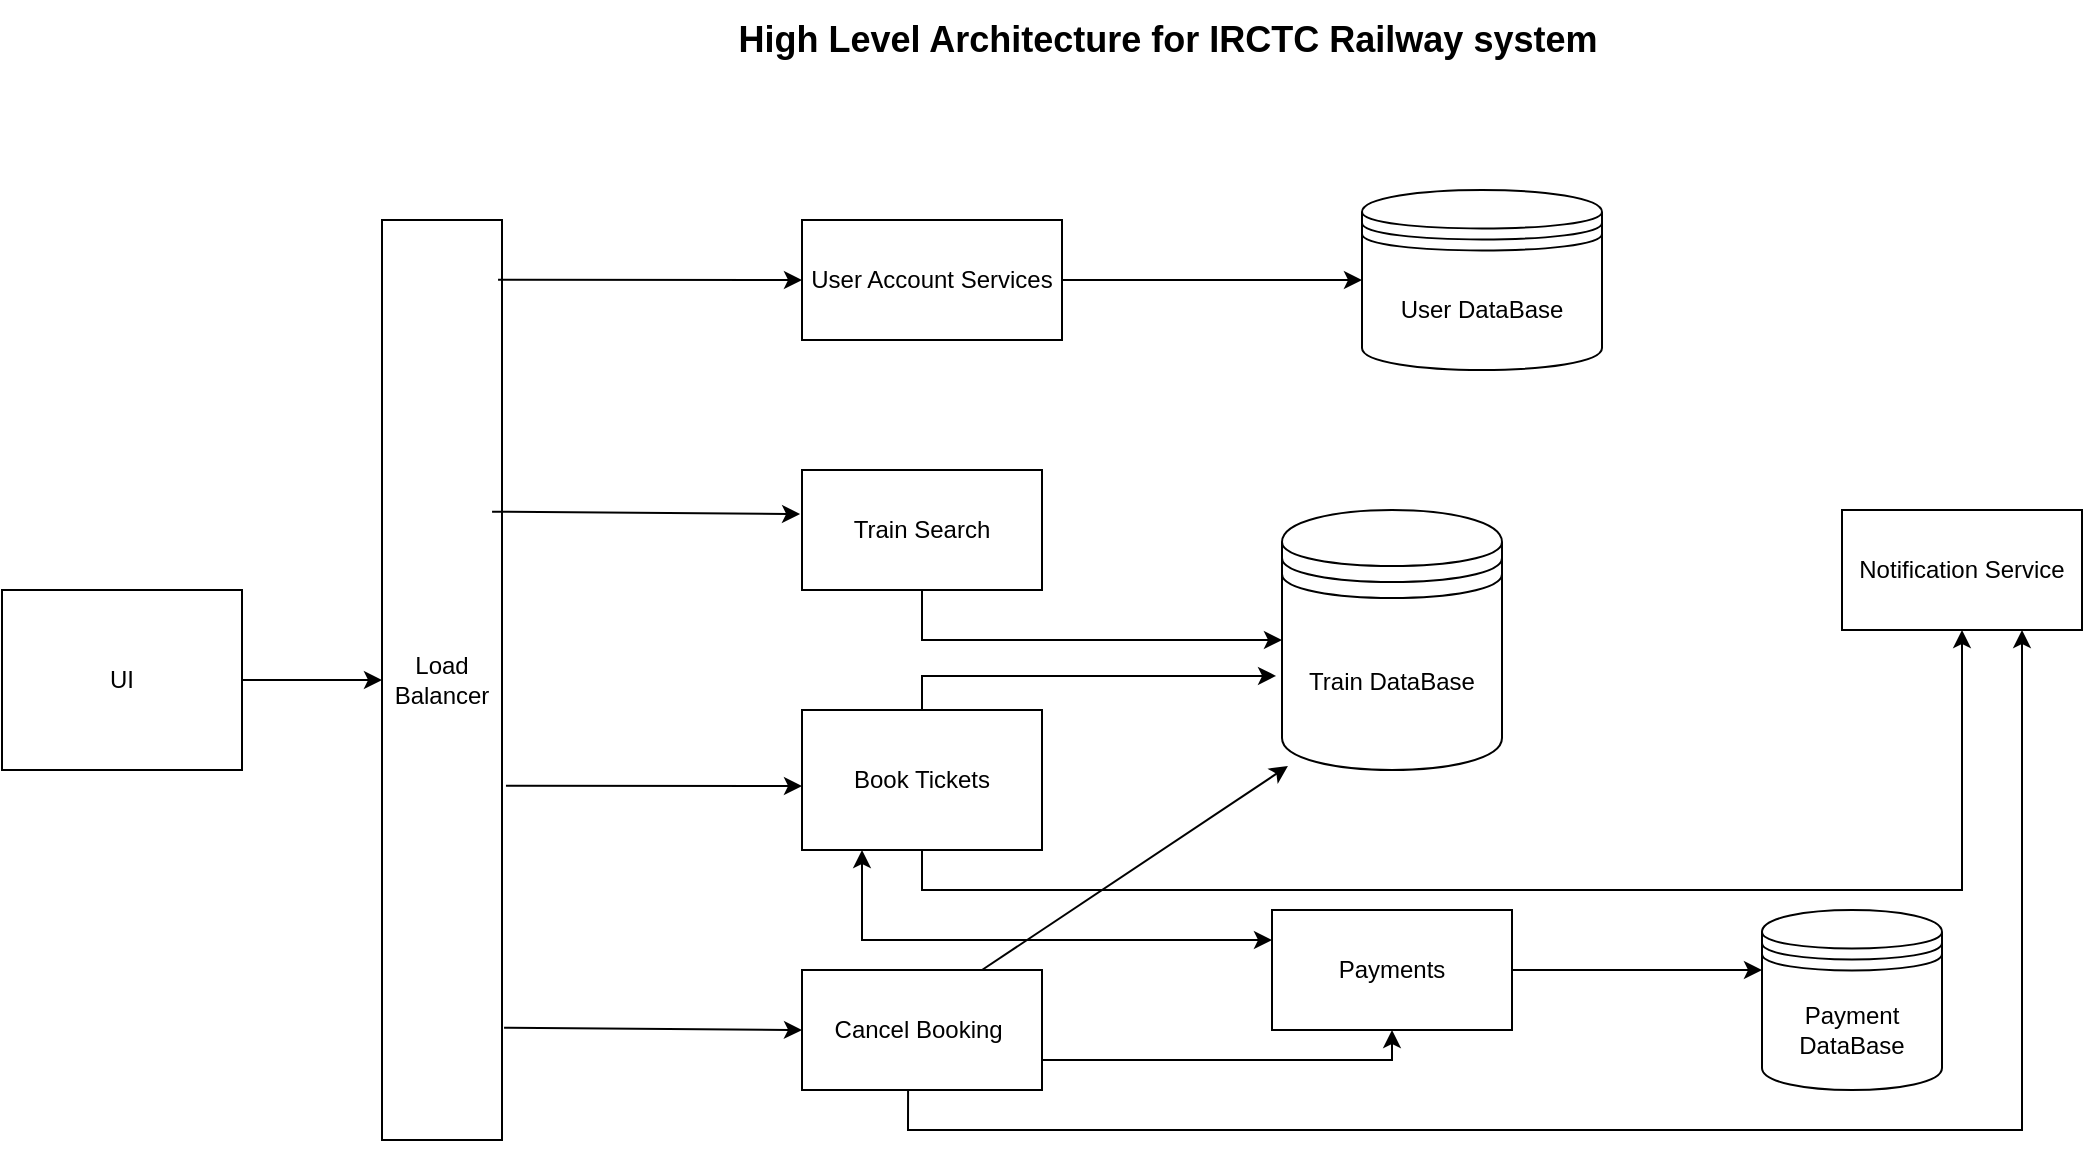 <mxfile version="20.6.0" type="device"><diagram id="2aM3iOrSw-0g48K401UX" name="Page-1"><mxGraphModel dx="1422" dy="786" grid="1" gridSize="10" guides="1" tooltips="1" connect="1" arrows="1" fold="1" page="1" pageScale="1" pageWidth="1400" pageHeight="850" math="0" shadow="0"><root><mxCell id="0"/><mxCell id="1" parent="0"/><mxCell id="NcFlhAkgikvqnnSWQz1A-3" style="edgeStyle=orthogonalEdgeStyle;rounded=0;orthogonalLoop=1;jettySize=auto;html=1;exitX=1;exitY=0.5;exitDx=0;exitDy=0;entryX=0.5;entryY=1;entryDx=0;entryDy=0;" edge="1" parent="1" source="NcFlhAkgikvqnnSWQz1A-1" target="NcFlhAkgikvqnnSWQz1A-2"><mxGeometry relative="1" as="geometry"/></mxCell><mxCell id="NcFlhAkgikvqnnSWQz1A-1" value="UI" style="rounded=0;whiteSpace=wrap;html=1;" vertex="1" parent="1"><mxGeometry x="40" y="300" width="120" height="90" as="geometry"/></mxCell><mxCell id="NcFlhAkgikvqnnSWQz1A-2" value="Load&lt;br&gt;Balancer" style="rounded=0;whiteSpace=wrap;html=1;direction=south;" vertex="1" parent="1"><mxGeometry x="230" y="115" width="60" height="460" as="geometry"/></mxCell><mxCell id="NcFlhAkgikvqnnSWQz1A-18" style="edgeStyle=orthogonalEdgeStyle;rounded=0;orthogonalLoop=1;jettySize=auto;html=1;exitX=1;exitY=0.5;exitDx=0;exitDy=0;entryX=0;entryY=0.5;entryDx=0;entryDy=0;" edge="1" parent="1" source="NcFlhAkgikvqnnSWQz1A-4" target="NcFlhAkgikvqnnSWQz1A-16"><mxGeometry relative="1" as="geometry"/></mxCell><mxCell id="NcFlhAkgikvqnnSWQz1A-4" value="User Account Services" style="rounded=0;whiteSpace=wrap;html=1;" vertex="1" parent="1"><mxGeometry x="440" y="115" width="130" height="60" as="geometry"/></mxCell><mxCell id="NcFlhAkgikvqnnSWQz1A-5" value="Train Search" style="rounded=0;whiteSpace=wrap;html=1;" vertex="1" parent="1"><mxGeometry x="440" y="240" width="120" height="60" as="geometry"/></mxCell><mxCell id="NcFlhAkgikvqnnSWQz1A-26" style="edgeStyle=orthogonalEdgeStyle;rounded=0;orthogonalLoop=1;jettySize=auto;html=1;exitX=0.5;exitY=1;exitDx=0;exitDy=0;entryX=0.5;entryY=1;entryDx=0;entryDy=0;" edge="1" parent="1" source="NcFlhAkgikvqnnSWQz1A-6" target="NcFlhAkgikvqnnSWQz1A-23"><mxGeometry relative="1" as="geometry"/></mxCell><mxCell id="NcFlhAkgikvqnnSWQz1A-6" value="Book Tickets" style="rounded=0;whiteSpace=wrap;html=1;" vertex="1" parent="1"><mxGeometry x="440" y="360" width="120" height="70" as="geometry"/></mxCell><mxCell id="NcFlhAkgikvqnnSWQz1A-7" value="Cancel Booking&amp;nbsp;" style="rounded=0;whiteSpace=wrap;html=1;" vertex="1" parent="1"><mxGeometry x="440" y="490" width="120" height="60" as="geometry"/></mxCell><mxCell id="NcFlhAkgikvqnnSWQz1A-11" value="" style="endArrow=classic;html=1;rounded=0;exitX=0.065;exitY=0.033;exitDx=0;exitDy=0;exitPerimeter=0;entryX=0;entryY=0.5;entryDx=0;entryDy=0;" edge="1" parent="1" source="NcFlhAkgikvqnnSWQz1A-2" target="NcFlhAkgikvqnnSWQz1A-4"><mxGeometry width="50" height="50" relative="1" as="geometry"><mxPoint x="670" y="420" as="sourcePoint"/><mxPoint x="720" y="370" as="targetPoint"/></mxGeometry></mxCell><mxCell id="NcFlhAkgikvqnnSWQz1A-13" value="" style="endArrow=classic;html=1;rounded=0;exitX=0.317;exitY=0.083;exitDx=0;exitDy=0;exitPerimeter=0;entryX=-0.008;entryY=0.367;entryDx=0;entryDy=0;entryPerimeter=0;" edge="1" parent="1" source="NcFlhAkgikvqnnSWQz1A-2" target="NcFlhAkgikvqnnSWQz1A-5"><mxGeometry width="50" height="50" relative="1" as="geometry"><mxPoint x="670" y="420" as="sourcePoint"/><mxPoint x="720" y="370" as="targetPoint"/></mxGeometry></mxCell><mxCell id="NcFlhAkgikvqnnSWQz1A-14" value="" style="endArrow=classic;html=1;rounded=0;exitX=0.615;exitY=-0.033;exitDx=0;exitDy=0;exitPerimeter=0;" edge="1" parent="1" source="NcFlhAkgikvqnnSWQz1A-2"><mxGeometry width="50" height="50" relative="1" as="geometry"><mxPoint x="670" y="420" as="sourcePoint"/><mxPoint x="440" y="398" as="targetPoint"/></mxGeometry></mxCell><mxCell id="NcFlhAkgikvqnnSWQz1A-15" value="" style="endArrow=classic;html=1;rounded=0;exitX=0.878;exitY=-0.017;exitDx=0;exitDy=0;exitPerimeter=0;entryX=0;entryY=0.5;entryDx=0;entryDy=0;" edge="1" parent="1" source="NcFlhAkgikvqnnSWQz1A-2" target="NcFlhAkgikvqnnSWQz1A-7"><mxGeometry width="50" height="50" relative="1" as="geometry"><mxPoint x="670" y="420" as="sourcePoint"/><mxPoint x="720" y="370" as="targetPoint"/></mxGeometry></mxCell><mxCell id="NcFlhAkgikvqnnSWQz1A-16" value="User DataBase" style="shape=datastore;whiteSpace=wrap;html=1;" vertex="1" parent="1"><mxGeometry x="720" y="100" width="120" height="90" as="geometry"/></mxCell><mxCell id="NcFlhAkgikvqnnSWQz1A-19" value="Train DataBase" style="shape=datastore;whiteSpace=wrap;html=1;" vertex="1" parent="1"><mxGeometry x="680" y="260" width="110" height="130" as="geometry"/></mxCell><mxCell id="NcFlhAkgikvqnnSWQz1A-21" value="" style="endArrow=classic;html=1;rounded=0;exitX=0.5;exitY=1;exitDx=0;exitDy=0;entryX=0;entryY=0.5;entryDx=0;entryDy=0;" edge="1" parent="1" source="NcFlhAkgikvqnnSWQz1A-5" target="NcFlhAkgikvqnnSWQz1A-19"><mxGeometry width="50" height="50" relative="1" as="geometry"><mxPoint x="670" y="420" as="sourcePoint"/><mxPoint x="720" y="370" as="targetPoint"/><Array as="points"><mxPoint x="500" y="325"/></Array></mxGeometry></mxCell><mxCell id="NcFlhAkgikvqnnSWQz1A-22" value="" style="endArrow=classic;html=1;rounded=0;exitX=0.5;exitY=0;exitDx=0;exitDy=0;entryX=-0.027;entryY=0.638;entryDx=0;entryDy=0;entryPerimeter=0;" edge="1" parent="1" source="NcFlhAkgikvqnnSWQz1A-6" target="NcFlhAkgikvqnnSWQz1A-19"><mxGeometry width="50" height="50" relative="1" as="geometry"><mxPoint x="670" y="420" as="sourcePoint"/><mxPoint x="720" y="370" as="targetPoint"/><Array as="points"><mxPoint x="500" y="343"/></Array></mxGeometry></mxCell><mxCell id="NcFlhAkgikvqnnSWQz1A-23" value="Notification Service" style="rounded=0;whiteSpace=wrap;html=1;" vertex="1" parent="1"><mxGeometry x="960" y="260" width="120" height="60" as="geometry"/></mxCell><mxCell id="NcFlhAkgikvqnnSWQz1A-27" value="Payments" style="rounded=0;whiteSpace=wrap;html=1;" vertex="1" parent="1"><mxGeometry x="675" y="460" width="120" height="60" as="geometry"/></mxCell><mxCell id="NcFlhAkgikvqnnSWQz1A-29" value="" style="endArrow=classic;startArrow=classic;html=1;rounded=0;exitX=0.25;exitY=1;exitDx=0;exitDy=0;entryX=0;entryY=0.25;entryDx=0;entryDy=0;" edge="1" parent="1" source="NcFlhAkgikvqnnSWQz1A-6" target="NcFlhAkgikvqnnSWQz1A-27"><mxGeometry width="50" height="50" relative="1" as="geometry"><mxPoint x="670" y="420" as="sourcePoint"/><mxPoint x="720" y="370" as="targetPoint"/><Array as="points"><mxPoint x="470" y="475"/></Array></mxGeometry></mxCell><mxCell id="NcFlhAkgikvqnnSWQz1A-30" value="" style="endArrow=classic;html=1;rounded=0;exitX=1;exitY=0.75;exitDx=0;exitDy=0;entryX=0.5;entryY=1;entryDx=0;entryDy=0;" edge="1" parent="1" source="NcFlhAkgikvqnnSWQz1A-7" target="NcFlhAkgikvqnnSWQz1A-27"><mxGeometry width="50" height="50" relative="1" as="geometry"><mxPoint x="670" y="420" as="sourcePoint"/><mxPoint x="720" y="370" as="targetPoint"/><Array as="points"><mxPoint x="735" y="535"/></Array></mxGeometry></mxCell><mxCell id="NcFlhAkgikvqnnSWQz1A-31" value="" style="endArrow=classic;html=1;rounded=0;exitX=0.75;exitY=0;exitDx=0;exitDy=0;entryX=0.027;entryY=0.985;entryDx=0;entryDy=0;entryPerimeter=0;" edge="1" parent="1" source="NcFlhAkgikvqnnSWQz1A-7" target="NcFlhAkgikvqnnSWQz1A-19"><mxGeometry width="50" height="50" relative="1" as="geometry"><mxPoint x="670" y="420" as="sourcePoint"/><mxPoint x="720" y="370" as="targetPoint"/></mxGeometry></mxCell><mxCell id="NcFlhAkgikvqnnSWQz1A-32" value="" style="endArrow=classic;html=1;rounded=0;exitX=0.442;exitY=1;exitDx=0;exitDy=0;exitPerimeter=0;entryX=0.75;entryY=1;entryDx=0;entryDy=0;" edge="1" parent="1" source="NcFlhAkgikvqnnSWQz1A-7" target="NcFlhAkgikvqnnSWQz1A-23"><mxGeometry width="50" height="50" relative="1" as="geometry"><mxPoint x="670" y="420" as="sourcePoint"/><mxPoint x="720" y="370" as="targetPoint"/><Array as="points"><mxPoint x="493" y="570"/><mxPoint x="760" y="570"/><mxPoint x="1050" y="570"/></Array></mxGeometry></mxCell><mxCell id="NcFlhAkgikvqnnSWQz1A-33" value="Payment&lt;br&gt;DataBase" style="shape=datastore;whiteSpace=wrap;html=1;" vertex="1" parent="1"><mxGeometry x="920" y="460" width="90" height="90" as="geometry"/></mxCell><mxCell id="NcFlhAkgikvqnnSWQz1A-34" value="" style="endArrow=classic;html=1;rounded=0;exitX=1;exitY=0.5;exitDx=0;exitDy=0;" edge="1" parent="1" source="NcFlhAkgikvqnnSWQz1A-27"><mxGeometry width="50" height="50" relative="1" as="geometry"><mxPoint x="670" y="410" as="sourcePoint"/><mxPoint x="920" y="490" as="targetPoint"/></mxGeometry></mxCell><mxCell id="NcFlhAkgikvqnnSWQz1A-35" value="&lt;font style=&quot;font-size: 18px;&quot;&gt;&lt;b&gt;High Level Architecture for IRCTC Railway system&amp;nbsp;&lt;/b&gt;&lt;/font&gt;" style="text;html=1;align=center;verticalAlign=middle;resizable=0;points=[];autosize=1;strokeColor=none;fillColor=none;" vertex="1" parent="1"><mxGeometry x="395" y="5" width="460" height="40" as="geometry"/></mxCell></root></mxGraphModel></diagram></mxfile>